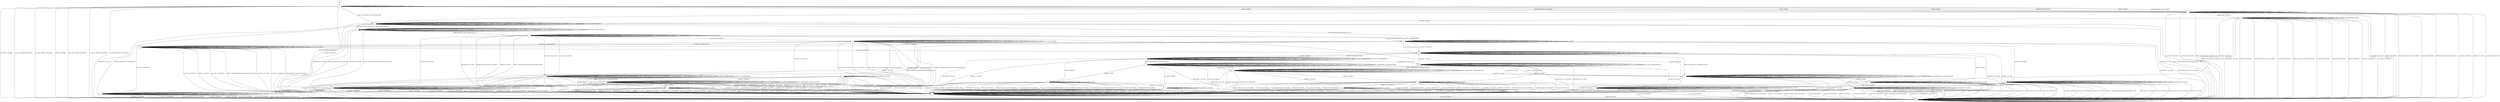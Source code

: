 digraph "" {
	graph ["Incoming time"=0.26729273796081543,
		"Outgoing time"=0.3241262435913086,
		Output="{'States': 32, 'Transitions': 683, 'Filename': '../results/ssh/OpenSSH-OpenSSH-z3-3.dot'}",
		Reference="{'States': 32, 'Transitions': 683, 'Filename': '../subjects/ssh/OpenSSH.dot'}",
		Solver=z3,
		Updated="{'States': 32, 'Transitions': 683, 'Filename': '../subjects/ssh/OpenSSH.dot'}",
		"f-measure"=1.0,
		precision=1.0,
		recall=1.0
	];
	a -> a	[key=0,
		label="DEBUG / NO_RESP"];
	a -> a	[key=1,
		label="CH_OPEN / CH_MAX"];
	a -> a	[key=2,
		label="IGNORE / NO_RESP"];
	a -> a	[key=3,
		label="UNIMPLEMENTED / NO_RESP"];
	a -> b	[key=0,
		label="NEWKEYS / NO_RESP"];
	a -> cc	[key=0,
		label="DISCONNECT / NO_CONN"];
	a -> cc	[key=1,
		label="KEXINIT / DISCONNECT"];
	a -> cc	[key=2,
		label="SERVICE_REQUEST_AUTH / DISCONNECT"];
	a -> cc	[key=3,
		label="CH_WINDOW_ADJUST / DISCONNECT"];
	a -> cc	[key=4,
		label="UA_PK_OK / DISCONNECT"];
	a -> cc	[key=5,
		label="SERVICE_REQUEST_CONN / DISCONNECT"];
	a -> cc	[key=6,
		label="UA_NONE / DISCONNECT"];
	a -> cc	[key=7,
		label="CH_EXTENDED_DATA / DISCONNECT"];
	a -> cc	[key=8,
		label="UA_PK_NOK / DISCONNECT"];
	a -> cc	[key=9,
		label="CH_REQUEST_PTY / DISCONNECT"];
	a -> cc	[key=10,
		label="KEX30 / DISCONNECT"];
	a -> cc	[key=11,
		label="CH_EOF / DISCONNECT"];
	a -> cc	[key=12,
		label="CH_DATA / DISCONNECT"];
	a -> cc	[key=13,
		label="UA_PW_OK / DISCONNECT"];
	a -> cc	[key=14,
		label="UA_PW_NOK / DISCONNECT"];
	a -> cc	[key=15,
		label="REKEY / DISCONNECT|NO_CONN|NO_CONN"];
	a -> ff	[key=0,
		label="CH_CLOSE / DISCONNECT"];
	b -> b	[key=0,
		label="SERVICE_REQUEST_AUTH / NO_RESP"];
	b -> b	[key=1,
		label="CH_WINDOW_ADJUST / NO_RESP"];
	b -> b	[key=2,
		label="DEBUG / NO_RESP"];
	b -> b	[key=3,
		label="UA_PK_OK / UNIMPLEMENTED"];
	b -> b	[key=4,
		label="SERVICE_REQUEST_CONN / NO_RESP"];
	b -> b	[key=5,
		label="UA_NONE / UNIMPLEMENTED"];
	b -> b	[key=6,
		label="UA_PK_NOK / UNIMPLEMENTED"];
	b -> b	[key=7,
		label="CH_OPEN / CH_MAX"];
	b -> b	[key=8,
		label="KEX30 / NO_RESP"];
	b -> b	[key=9,
		label="IGNORE / NO_RESP"];
	b -> b	[key=10,
		label="UNIMPLEMENTED / NO_RESP"];
	b -> b	[key=11,
		label="UA_PW_OK / UNIMPLEMENTED"];
	b -> b	[key=12,
		label="UA_PW_NOK / UNIMPLEMENTED"];
	b -> b	[key=13,
		label="REKEY / KEXINIT|KEX31+NEWKEYS|NO_RESP"];
	b -> i	[key=0,
		label="KEXINIT / KEXINIT"];
	b -> cc	[key=0,
		label="DISCONNECT / NO_CONN"];
	b -> cc	[key=1,
		label="CH_EXTENDED_DATA / DISCONNECT"];
	b -> cc	[key=2,
		label="NEWKEYS / NO_CONN"];
	b -> cc	[key=3,
		label="CH_REQUEST_PTY / DISCONNECT"];
	b -> cc	[key=4,
		label="CH_EOF / DISCONNECT"];
	b -> cc	[key=5,
		label="CH_DATA / DISCONNECT"];
	b -> ff	[key=0,
		label="CH_CLOSE / DISCONNECT"];
	c -> c	[key=0,
		label="SERVICE_REQUEST_AUTH / UNIMPLEMENTED"];
	c -> c	[key=1,
		label="CH_WINDOW_ADJUST / NO_RESP"];
	c -> c	[key=2,
		label="DEBUG / NO_RESP"];
	c -> c	[key=3,
		label="UA_PK_OK / UNIMPLEMENTED"];
	c -> c	[key=4,
		label="SERVICE_REQUEST_CONN / UNIMPLEMENTED"];
	c -> c	[key=5,
		label="UA_NONE / UNIMPLEMENTED"];
	c -> c	[key=6,
		label="CH_EXTENDED_DATA / NO_RESP"];
	c -> c	[key=7,
		label="UA_PK_NOK / UNIMPLEMENTED"];
	c -> c	[key=8,
		label="CH_OPEN / CH_MAX"];
	c -> c	[key=9,
		label="KEX30 / UNIMPLEMENTED"];
	c -> c	[key=10,
		label="IGNORE / NO_RESP"];
	c -> c	[key=11,
		label="CH_EOF / NO_RESP"];
	c -> c	[key=12,
		label="CH_DATA / NO_RESP"];
	c -> c	[key=13,
		label="UNIMPLEMENTED / NO_RESP"];
	c -> c	[key=14,
		label="UA_PW_OK / UNIMPLEMENTED"];
	c -> c	[key=15,
		label="UA_PW_NOK / UNIMPLEMENTED"];
	c -> m	[key=0,
		label="REKEY / KEXINIT|KEX31+NEWKEYS|NO_RESP"];
	c -> y	[key=0,
		label="KEXINIT / KEXINIT"];
	c -> aa	[key=0,
		label="CH_CLOSE / CH_CLOSE"];
	c -> bb	[key=0,
		label="CH_REQUEST_PTY / CH_SUCCESS"];
	c -> cc	[key=0,
		label="DISCONNECT / NO_CONN"];
	c -> cc	[key=1,
		label="NEWKEYS / NO_CONN"];
	d -> d	[key=0,
		label="KEXINIT / UNIMPLEMENTED"];
	d -> d	[key=1,
		label="SERVICE_REQUEST_AUTH / SERVICE_ACCEPT"];
	d -> d	[key=2,
		label="CH_WINDOW_ADJUST / UNIMPLEMENTED"];
	d -> d	[key=3,
		label="DEBUG / NO_RESP"];
	d -> d	[key=4,
		label="CH_EXTENDED_DATA / UNIMPLEMENTED"];
	d -> d	[key=5,
		label="UA_PK_NOK / UA_FAILURE"];
	d -> d	[key=6,
		label="CH_OPEN / CH_MAX"];
	d -> d	[key=7,
		label="CH_REQUEST_PTY / UNIMPLEMENTED"];
	d -> d	[key=8,
		label="KEX30 / UNIMPLEMENTED"];
	d -> d	[key=9,
		label="IGNORE / NO_RESP"];
	d -> d	[key=10,
		label="CH_EOF / UNIMPLEMENTED"];
	d -> d	[key=11,
		label="CH_DATA / UNIMPLEMENTED"];
	d -> d	[key=12,
		label="UNIMPLEMENTED / NO_RESP"];
	d -> f	[key=0,
		label="CH_CLOSE / UNIMPLEMENTED"];
	d -> cc	[key=0,
		label="DISCONNECT / NO_CONN"];
	d -> cc	[key=1,
		label="UA_PK_OK / DISCONNECT"];
	d -> cc	[key=2,
		label="SERVICE_REQUEST_CONN / DISCONNECT"];
	d -> cc	[key=3,
		label="UA_NONE / DISCONNECT"];
	d -> cc	[key=4,
		label="NEWKEYS / NO_CONN"];
	d -> cc	[key=5,
		label="UA_PW_OK / DISCONNECT"];
	d -> cc	[key=6,
		label="UA_PW_NOK / DISCONNECT"];
	d -> cc	[key=7,
		label="REKEY / UNIMPLEMENTED|UNIMPLEMENTED|NO_CONN"];
	e -> e	[key=0,
		label="KEXINIT / UNIMPLEMENTED"];
	e -> e	[key=1,
		label="CH_WINDOW_ADJUST / UNIMPLEMENTED"];
	e -> e	[key=2,
		label="DEBUG / NO_RESP"];
	e -> e	[key=3,
		label="UA_PK_OK / UNIMPLEMENTED"];
	e -> e	[key=4,
		label="UA_NONE / UNIMPLEMENTED"];
	e -> e	[key=5,
		label="CH_EXTENDED_DATA / UNIMPLEMENTED"];
	e -> e	[key=6,
		label="UA_PK_NOK / UNIMPLEMENTED"];
	e -> e	[key=7,
		label="CH_OPEN / CH_MAX"];
	e -> e	[key=8,
		label="CH_REQUEST_PTY / UNIMPLEMENTED"];
	e -> e	[key=9,
		label="KEX30 / UNIMPLEMENTED"];
	e -> e	[key=10,
		label="IGNORE / NO_RESP"];
	e -> e	[key=11,
		label="CH_EOF / UNIMPLEMENTED"];
	e -> e	[key=12,
		label="CH_DATA / UNIMPLEMENTED"];
	e -> e	[key=13,
		label="UNIMPLEMENTED / NO_RESP"];
	e -> e	[key=14,
		label="UA_PW_OK / UNIMPLEMENTED"];
	e -> e	[key=15,
		label="UA_PW_NOK / UNIMPLEMENTED"];
	e -> k	[key=0,
		label="CH_CLOSE / UNIMPLEMENTED"];
	e -> cc	[key=0,
		label="DISCONNECT / NO_CONN"];
	e -> cc	[key=1,
		label="SERVICE_REQUEST_CONN / DISCONNECT"];
	e -> cc	[key=2,
		label="NEWKEYS / NO_CONN"];
	e -> cc	[key=3,
		label="REKEY / UNIMPLEMENTED|UNIMPLEMENTED|NO_CONN"];
	e -> ee	[key=0,
		label="SERVICE_REQUEST_AUTH / SERVICE_ACCEPT"];
	f -> d	[key=0,
		label="CH_OPEN / UNIMPLEMENTED"];
	f -> f	[key=0,
		label="KEXINIT / UNIMPLEMENTED"];
	f -> f	[key=1,
		label="SERVICE_REQUEST_AUTH / SERVICE_ACCEPT"];
	f -> f	[key=2,
		label="CH_WINDOW_ADJUST / CH_NONE"];
	f -> f	[key=3,
		label="DEBUG / NO_RESP"];
	f -> f	[key=4,
		label="CH_EXTENDED_DATA / CH_NONE"];
	f -> f	[key=5,
		label="UA_PK_NOK / UA_FAILURE"];
	f -> f	[key=6,
		label="CH_CLOSE / CH_NONE"];
	f -> f	[key=7,
		label="CH_REQUEST_PTY / CH_NONE"];
	f -> f	[key=8,
		label="KEX30 / UNIMPLEMENTED"];
	f -> f	[key=9,
		label="IGNORE / NO_RESP"];
	f -> f	[key=10,
		label="CH_EOF / CH_NONE"];
	f -> f	[key=11,
		label="CH_DATA / CH_NONE"];
	f -> f	[key=12,
		label="UNIMPLEMENTED / NO_RESP"];
	f -> ff	[key=0,
		label="DISCONNECT / NO_CONN"];
	f -> ff	[key=1,
		label="UA_PK_OK / DISCONNECT"];
	f -> ff	[key=2,
		label="SERVICE_REQUEST_CONN / DISCONNECT"];
	f -> ff	[key=3,
		label="UA_NONE / DISCONNECT"];
	f -> ff	[key=4,
		label="NEWKEYS / NO_CONN"];
	f -> ff	[key=5,
		label="UA_PW_OK / DISCONNECT"];
	f -> ff	[key=6,
		label="UA_PW_NOK / DISCONNECT"];
	f -> ff	[key=7,
		label="REKEY / UNIMPLEMENTED|UNIMPLEMENTED|NO_CONN"];
	g -> g	[key=0,
		label="KEXINIT / UNIMPLEMENTED"];
	g -> g	[key=1,
		label="SERVICE_REQUEST_AUTH / SERVICE_ACCEPT"];
	g -> g	[key=2,
		label="CH_WINDOW_ADJUST / CH_NONE"];
	g -> g	[key=3,
		label="DEBUG / NO_RESP"];
	g -> g	[key=4,
		label="CH_EXTENDED_DATA / CH_NONE"];
	g -> g	[key=5,
		label="CH_CLOSE / CH_NONE"];
	g -> g	[key=6,
		label="CH_REQUEST_PTY / CH_NONE"];
	g -> g	[key=7,
		label="KEX30 / UNIMPLEMENTED"];
	g -> g	[key=8,
		label="IGNORE / NO_RESP"];
	g -> g	[key=9,
		label="CH_EOF / CH_NONE"];
	g -> g	[key=10,
		label="CH_DATA / CH_NONE"];
	g -> g	[key=11,
		label="UNIMPLEMENTED / NO_RESP"];
	g -> g	[key=12,
		label="UA_PW_NOK / UA_FAILURE"];
	g -> v	[key=0,
		label="CH_OPEN / UNIMPLEMENTED"];
	g -> aa	[key=0,
		label="UA_PW_OK / UA_SUCCESS"];
	g -> ff	[key=0,
		label="DISCONNECT / NO_CONN"];
	g -> ff	[key=1,
		label="UA_PK_OK / DISCONNECT"];
	g -> ff	[key=2,
		label="SERVICE_REQUEST_CONN / DISCONNECT"];
	g -> ff	[key=3,
		label="UA_NONE / DISCONNECT"];
	g -> ff	[key=4,
		label="NEWKEYS / NO_CONN"];
	g -> ff	[key=5,
		label="UA_PK_NOK / DISCONNECT"];
	g -> ff	[key=6,
		label="REKEY / UNIMPLEMENTED|UNIMPLEMENTED|NO_CONN"];
	h -> f	[key=0,
		label="UA_PK_NOK / UA_FAILURE"];
	h -> g	[key=0,
		label="UA_PW_NOK / UA_FAILURE"];
	h -> h	[key=0,
		label="KEXINIT / UNIMPLEMENTED"];
	h -> h	[key=1,
		label="SERVICE_REQUEST_AUTH / SERVICE_ACCEPT"];
	h -> h	[key=2,
		label="CH_WINDOW_ADJUST / CH_NONE"];
	h -> h	[key=3,
		label="DEBUG / NO_RESP"];
	h -> h	[key=4,
		label="CH_EXTENDED_DATA / CH_NONE"];
	h -> h	[key=5,
		label="CH_CLOSE / CH_NONE"];
	h -> h	[key=6,
		label="CH_REQUEST_PTY / CH_NONE"];
	h -> h	[key=7,
		label="KEX30 / UNIMPLEMENTED"];
	h -> h	[key=8,
		label="IGNORE / NO_RESP"];
	h -> h	[key=9,
		label="CH_EOF / CH_NONE"];
	h -> h	[key=10,
		label="CH_DATA / CH_NONE"];
	h -> h	[key=11,
		label="UNIMPLEMENTED / NO_RESP"];
	h -> aa	[key=0,
		label="UA_PK_OK / UA_SUCCESS"];
	h -> aa	[key=1,
		label="UA_PW_OK / UA_SUCCESS"];
	h -> dd	[key=0,
		label="UA_NONE / UA_FAILURE"];
	h -> ee	[key=0,
		label="CH_OPEN / UNIMPLEMENTED"];
	h -> ff	[key=0,
		label="DISCONNECT / NO_CONN"];
	h -> ff	[key=1,
		label="SERVICE_REQUEST_CONN / DISCONNECT"];
	h -> ff	[key=2,
		label="NEWKEYS / NO_CONN"];
	h -> ff	[key=3,
		label="REKEY / UNIMPLEMENTED|UNIMPLEMENTED|NO_CONN"];
	i -> a	[key=0,
		label="KEX30 / KEX31+NEWKEYS"];
	i -> i	[key=0,
		label="DEBUG / NO_RESP"];
	i -> i	[key=1,
		label="CH_OPEN / CH_MAX"];
	i -> i	[key=2,
		label="IGNORE / NO_RESP"];
	i -> i	[key=3,
		label="UNIMPLEMENTED / NO_RESP"];
	i -> cc	[key=0,
		label="DISCONNECT / NO_CONN"];
	i -> cc	[key=1,
		label="KEXINIT / DISCONNECT"];
	i -> cc	[key=2,
		label="SERVICE_REQUEST_AUTH / DISCONNECT"];
	i -> cc	[key=3,
		label="CH_WINDOW_ADJUST / DISCONNECT"];
	i -> cc	[key=4,
		label="UA_PK_OK / DISCONNECT"];
	i -> cc	[key=5,
		label="SERVICE_REQUEST_CONN / DISCONNECT"];
	i -> cc	[key=6,
		label="UA_NONE / DISCONNECT"];
	i -> cc	[key=7,
		label="CH_EXTENDED_DATA / DISCONNECT"];
	i -> cc	[key=8,
		label="NEWKEYS / NO_CONN"];
	i -> cc	[key=9,
		label="UA_PK_NOK / DISCONNECT"];
	i -> cc	[key=10,
		label="CH_REQUEST_PTY / DISCONNECT"];
	i -> cc	[key=11,
		label="CH_EOF / DISCONNECT"];
	i -> cc	[key=12,
		label="CH_DATA / DISCONNECT"];
	i -> cc	[key=13,
		label="UA_PW_OK / DISCONNECT"];
	i -> cc	[key=14,
		label="UA_PW_NOK / DISCONNECT"];
	i -> cc	[key=15,
		label="REKEY / DISCONNECT|NO_CONN|NO_CONN"];
	i -> ff	[key=0,
		label="CH_CLOSE / DISCONNECT"];
	j -> j	[key=0,
		label="SERVICE_REQUEST_AUTH / NO_RESP"];
	j -> j	[key=1,
		label="CH_WINDOW_ADJUST / CH_NONE"];
	j -> j	[key=2,
		label="DEBUG / NO_RESP"];
	j -> j	[key=3,
		label="UA_PK_OK / UNIMPLEMENTED"];
	j -> j	[key=4,
		label="SERVICE_REQUEST_CONN / NO_RESP"];
	j -> j	[key=5,
		label="UA_NONE / UNIMPLEMENTED"];
	j -> j	[key=6,
		label="CH_EXTENDED_DATA / CH_NONE"];
	j -> j	[key=7,
		label="UA_PK_NOK / UNIMPLEMENTED"];
	j -> j	[key=8,
		label="CH_CLOSE / CH_NONE"];
	j -> j	[key=9,
		label="CH_REQUEST_PTY / CH_NONE"];
	j -> j	[key=10,
		label="KEX30 / NO_RESP"];
	j -> j	[key=11,
		label="IGNORE / NO_RESP"];
	j -> j	[key=12,
		label="CH_EOF / CH_NONE"];
	j -> j	[key=13,
		label="CH_DATA / CH_NONE"];
	j -> j	[key=14,
		label="UNIMPLEMENTED / NO_RESP"];
	j -> j	[key=15,
		label="UA_PW_OK / UNIMPLEMENTED"];
	j -> j	[key=16,
		label="UA_PW_NOK / UNIMPLEMENTED"];
	j -> j	[key=17,
		label="REKEY / KEXINIT|KEX31+NEWKEYS|NO_RESP"];
	j -> m	[key=0,
		label="CH_OPEN / CH_OPEN_SUCCESS"];
	j -> x	[key=0,
		label="KEXINIT / KEXINIT"];
	j -> ff	[key=0,
		label="DISCONNECT / NO_CONN"];
	j -> ff	[key=1,
		label="NEWKEYS / NO_CONN"];
	k -> e	[key=0,
		label="CH_OPEN / UNIMPLEMENTED"];
	k -> h	[key=0,
		label="SERVICE_REQUEST_AUTH / SERVICE_ACCEPT"];
	k -> k	[key=0,
		label="KEXINIT / UNIMPLEMENTED"];
	k -> k	[key=1,
		label="CH_WINDOW_ADJUST / CH_NONE"];
	k -> k	[key=2,
		label="DEBUG / NO_RESP"];
	k -> k	[key=3,
		label="UA_PK_OK / UNIMPLEMENTED"];
	k -> k	[key=4,
		label="UA_NONE / UNIMPLEMENTED"];
	k -> k	[key=5,
		label="CH_EXTENDED_DATA / CH_NONE"];
	k -> k	[key=6,
		label="UA_PK_NOK / UNIMPLEMENTED"];
	k -> k	[key=7,
		label="CH_CLOSE / CH_NONE"];
	k -> k	[key=8,
		label="CH_REQUEST_PTY / CH_NONE"];
	k -> k	[key=9,
		label="KEX30 / UNIMPLEMENTED"];
	k -> k	[key=10,
		label="IGNORE / NO_RESP"];
	k -> k	[key=11,
		label="CH_EOF / CH_NONE"];
	k -> k	[key=12,
		label="CH_DATA / CH_NONE"];
	k -> k	[key=13,
		label="UNIMPLEMENTED / NO_RESP"];
	k -> k	[key=14,
		label="UA_PW_OK / UNIMPLEMENTED"];
	k -> k	[key=15,
		label="UA_PW_NOK / UNIMPLEMENTED"];
	k -> ff	[key=0,
		label="DISCONNECT / NO_CONN"];
	k -> ff	[key=1,
		label="SERVICE_REQUEST_CONN / DISCONNECT"];
	k -> ff	[key=2,
		label="NEWKEYS / NO_CONN"];
	k -> ff	[key=3,
		label="REKEY / UNIMPLEMENTED|UNIMPLEMENTED|NO_CONN"];
	l -> k	[key=0,
		label="REKEY / KEXINIT|KEX31+NEWKEYS|NO_RESP"];
	l -> l	[key=0,
		label="CH_WINDOW_ADJUST / CH_NONE"];
	l -> l	[key=1,
		label="CH_EXTENDED_DATA / CH_NONE"];
	l -> l	[key=2,
		label="CH_CLOSE / CH_NONE"];
	l -> l	[key=3,
		label="CH_REQUEST_PTY / CH_NONE"];
	l -> l	[key=4,
		label="CH_EOF / CH_NONE"];
	l -> l	[key=5,
		label="CH_DATA / CH_NONE"];
	l -> o	[key=0,
		label="KEXINIT / KEXINIT"];
	l -> o	[key=1,
		label="SERVICE_REQUEST_AUTH / KEXINIT"];
	l -> o	[key=2,
		label="DEBUG / KEXINIT"];
	l -> o	[key=3,
		label="SERVICE_REQUEST_CONN / KEXINIT"];
	l -> o	[key=4,
		label="KEX30 / KEXINIT"];
	l -> o	[key=5,
		label="IGNORE / KEXINIT"];
	l -> o	[key=6,
		label="UNIMPLEMENTED / KEXINIT"];
	l -> cc	[key=0,
		label="CH_OPEN / KEXINIT+DISCONNECT"];
	l -> ff	[key=0,
		label="DISCONNECT / KEXINIT"];
	l -> ff	[key=1,
		label="UA_PK_OK / KEXINIT+DISCONNECT"];
	l -> ff	[key=2,
		label="UA_NONE / KEXINIT+DISCONNECT"];
	l -> ff	[key=3,
		label="NEWKEYS / KEXINIT"];
	l -> ff	[key=4,
		label="UA_PK_NOK / KEXINIT+DISCONNECT"];
	l -> ff	[key=5,
		label="UA_PW_OK / KEXINIT+DISCONNECT"];
	l -> ff	[key=6,
		label="UA_PW_NOK / KEXINIT+DISCONNECT"];
	m -> j	[key=0,
		label="CH_CLOSE / CH_CLOSE"];
	m -> m	[key=0,
		label="SERVICE_REQUEST_AUTH / NO_RESP"];
	m -> m	[key=1,
		label="CH_WINDOW_ADJUST / NO_RESP"];
	m -> m	[key=2,
		label="DEBUG / NO_RESP"];
	m -> m	[key=3,
		label="UA_PK_OK / UNIMPLEMENTED"];
	m -> m	[key=4,
		label="SERVICE_REQUEST_CONN / NO_RESP"];
	m -> m	[key=5,
		label="UA_NONE / UNIMPLEMENTED"];
	m -> m	[key=6,
		label="CH_EXTENDED_DATA / NO_RESP"];
	m -> m	[key=7,
		label="UA_PK_NOK / UNIMPLEMENTED"];
	m -> m	[key=8,
		label="CH_OPEN / CH_MAX"];
	m -> m	[key=9,
		label="KEX30 / NO_RESP"];
	m -> m	[key=10,
		label="IGNORE / NO_RESP"];
	m -> m	[key=11,
		label="CH_EOF / NO_RESP"];
	m -> m	[key=12,
		label="CH_DATA / NO_RESP"];
	m -> m	[key=13,
		label="UNIMPLEMENTED / NO_RESP"];
	m -> m	[key=14,
		label="UA_PW_OK / UNIMPLEMENTED"];
	m -> m	[key=15,
		label="UA_PW_NOK / UNIMPLEMENTED"];
	m -> m	[key=16,
		label="REKEY / KEXINIT|KEX31+NEWKEYS|NO_RESP"];
	m -> r	[key=0,
		label="CH_REQUEST_PTY / CH_SUCCESS"];
	m -> y	[key=0,
		label="KEXINIT / KEXINIT"];
	m -> cc	[key=0,
		label="DISCONNECT / NO_CONN"];
	m -> cc	[key=1,
		label="NEWKEYS / NO_CONN"];
	n -> b	[key=0,
		label="REKEY / KEXINIT|KEX31+NEWKEYS|NO_RESP"];
	n -> i	[key=0,
		label="KEXINIT / KEXINIT"];
	n -> n	[key=0,
		label="SERVICE_REQUEST_AUTH / UNIMPLEMENTED"];
	n -> n	[key=1,
		label="CH_WINDOW_ADJUST / NO_RESP"];
	n -> n	[key=2,
		label="DEBUG / NO_RESP"];
	n -> n	[key=3,
		label="UA_PK_OK / UNIMPLEMENTED"];
	n -> n	[key=4,
		label="SERVICE_REQUEST_CONN / UNIMPLEMENTED"];
	n -> n	[key=5,
		label="UA_NONE / UNIMPLEMENTED"];
	n -> n	[key=6,
		label="UA_PK_NOK / UNIMPLEMENTED"];
	n -> n	[key=7,
		label="CH_OPEN / CH_MAX"];
	n -> n	[key=8,
		label="KEX30 / UNIMPLEMENTED"];
	n -> n	[key=9,
		label="IGNORE / NO_RESP"];
	n -> n	[key=10,
		label="UNIMPLEMENTED / NO_RESP"];
	n -> n	[key=11,
		label="UA_PW_OK / UNIMPLEMENTED"];
	n -> n	[key=12,
		label="UA_PW_NOK / UNIMPLEMENTED"];
	n -> cc	[key=0,
		label="DISCONNECT / NO_CONN"];
	n -> cc	[key=1,
		label="CH_EXTENDED_DATA / DISCONNECT"];
	n -> cc	[key=2,
		label="NEWKEYS / NO_CONN"];
	n -> cc	[key=3,
		label="CH_REQUEST_PTY / DISCONNECT"];
	n -> cc	[key=4,
		label="CH_EOF / DISCONNECT"];
	n -> cc	[key=5,
		label="CH_DATA / DISCONNECT"];
	n -> ff	[key=0,
		label="CH_CLOSE / DISCONNECT"];
	o -> o	[key=0,
		label="CH_WINDOW_ADJUST / CH_NONE"];
	o -> o	[key=1,
		label="DEBUG / NO_RESP"];
	o -> o	[key=2,
		label="CH_EXTENDED_DATA / CH_NONE"];
	o -> o	[key=3,
		label="CH_CLOSE / CH_NONE"];
	o -> o	[key=4,
		label="CH_REQUEST_PTY / CH_NONE"];
	o -> o	[key=5,
		label="IGNORE / NO_RESP"];
	o -> o	[key=6,
		label="CH_EOF / CH_NONE"];
	o -> o	[key=7,
		label="CH_DATA / CH_NONE"];
	o -> o	[key=8,
		label="UNIMPLEMENTED / NO_RESP"];
	o -> t	[key=0,
		label="KEX30 / KEX31+NEWKEYS"];
	o -> cc	[key=0,
		label="CH_OPEN / DISCONNECT"];
	o -> ff	[key=0,
		label="DISCONNECT / NO_CONN"];
	o -> ff	[key=1,
		label="KEXINIT / DISCONNECT"];
	o -> ff	[key=2,
		label="SERVICE_REQUEST_AUTH / DISCONNECT"];
	o -> ff	[key=3,
		label="UA_PK_OK / DISCONNECT"];
	o -> ff	[key=4,
		label="SERVICE_REQUEST_CONN / DISCONNECT"];
	o -> ff	[key=5,
		label="UA_NONE / DISCONNECT"];
	o -> ff	[key=6,
		label="NEWKEYS / NO_CONN"];
	o -> ff	[key=7,
		label="UA_PK_NOK / DISCONNECT"];
	o -> ff	[key=8,
		label="UA_PW_OK / DISCONNECT"];
	o -> ff	[key=9,
		label="UA_PW_NOK / DISCONNECT"];
	o -> ff	[key=10,
		label="REKEY / DISCONNECT|NO_CONN|NO_CONN"];
	p -> p	[key=0,
		label="DEBUG / NO_RESP"];
	p -> p	[key=1,
		label="CH_OPEN / CH_MAX"];
	p -> p	[key=2,
		label="IGNORE / NO_RESP"];
	p -> p	[key=3,
		label="UNIMPLEMENTED / NO_RESP"];
	p -> z	[key=0,
		label="KEX30 / KEX31+NEWKEYS"];
	p -> cc	[key=0,
		label="DISCONNECT / NO_CONN"];
	p -> cc	[key=1,
		label="KEXINIT / DISCONNECT"];
	p -> cc	[key=2,
		label="SERVICE_REQUEST_AUTH / DISCONNECT"];
	p -> cc	[key=3,
		label="CH_WINDOW_ADJUST / DISCONNECT"];
	p -> cc	[key=4,
		label="UA_PK_OK / DISCONNECT"];
	p -> cc	[key=5,
		label="SERVICE_REQUEST_CONN / DISCONNECT"];
	p -> cc	[key=6,
		label="UA_NONE / DISCONNECT"];
	p -> cc	[key=7,
		label="CH_EXTENDED_DATA / DISCONNECT"];
	p -> cc	[key=8,
		label="NEWKEYS / NO_CONN"];
	p -> cc	[key=9,
		label="UA_PK_NOK / DISCONNECT"];
	p -> cc	[key=10,
		label="CH_REQUEST_PTY / DISCONNECT"];
	p -> cc	[key=11,
		label="CH_EOF / DISCONNECT"];
	p -> cc	[key=12,
		label="CH_DATA / DISCONNECT"];
	p -> cc	[key=13,
		label="UA_PW_OK / DISCONNECT"];
	p -> cc	[key=14,
		label="UA_PW_NOK / DISCONNECT"];
	p -> cc	[key=15,
		label="REKEY / DISCONNECT|NO_CONN|NO_CONN"];
	p -> ff	[key=0,
		label="CH_CLOSE / DISCONNECT"];
	q -> l	[key=0];
	r -> j	[key=0,
		label="CH_CLOSE / CH_CLOSE"];
	r -> p	[key=0,
		label="KEXINIT / KEXINIT"];
	r -> r	[key=0,
		label="SERVICE_REQUEST_AUTH / NO_RESP"];
	r -> r	[key=1,
		label="CH_WINDOW_ADJUST / NO_RESP"];
	r -> r	[key=2,
		label="DEBUG / NO_RESP"];
	r -> r	[key=3,
		label="UA_PK_OK / UNIMPLEMENTED"];
	r -> r	[key=4,
		label="SERVICE_REQUEST_CONN / NO_RESP"];
	r -> r	[key=5,
		label="UA_NONE / UNIMPLEMENTED"];
	r -> r	[key=6,
		label="CH_EXTENDED_DATA / NO_RESP"];
	r -> r	[key=7,
		label="UA_PK_NOK / UNIMPLEMENTED"];
	r -> r	[key=8,
		label="CH_OPEN / CH_MAX"];
	r -> r	[key=9,
		label="KEX30 / NO_RESP"];
	r -> r	[key=10,
		label="IGNORE / NO_RESP"];
	r -> r	[key=11,
		label="CH_EOF / NO_RESP"];
	r -> r	[key=12,
		label="CH_DATA / NO_RESP"];
	r -> r	[key=13,
		label="UNIMPLEMENTED / NO_RESP"];
	r -> r	[key=14,
		label="UA_PW_OK / UNIMPLEMENTED"];
	r -> r	[key=15,
		label="UA_PW_NOK / UNIMPLEMENTED"];
	r -> r	[key=16,
		label="REKEY / KEXINIT|KEX31+NEWKEYS|NO_RESP"];
	r -> cc	[key=0,
		label="DISCONNECT / NO_CONN"];
	r -> cc	[key=1,
		label="NEWKEYS / NO_CONN"];
	r -> cc	[key=2,
		label="CH_REQUEST_PTY / DISCONNECT"];
	s -> j	[key=0,
		label="NEWKEYS / NO_RESP"];
	s -> s	[key=0,
		label="CH_WINDOW_ADJUST / CH_NONE"];
	s -> s	[key=1,
		label="DEBUG / NO_RESP"];
	s -> s	[key=2,
		label="CH_EXTENDED_DATA / CH_NONE"];
	s -> s	[key=3,
		label="CH_CLOSE / CH_NONE"];
	s -> s	[key=4,
		label="CH_REQUEST_PTY / CH_NONE"];
	s -> s	[key=5,
		label="IGNORE / NO_RESP"];
	s -> s	[key=6,
		label="CH_EOF / CH_NONE"];
	s -> s	[key=7,
		label="CH_DATA / CH_NONE"];
	s -> s	[key=8,
		label="UNIMPLEMENTED / NO_RESP"];
	s -> cc	[key=0,
		label="CH_OPEN / DISCONNECT"];
	s -> ff	[key=0,
		label="DISCONNECT / NO_CONN"];
	s -> ff	[key=1,
		label="KEXINIT / DISCONNECT"];
	s -> ff	[key=2,
		label="SERVICE_REQUEST_AUTH / DISCONNECT"];
	s -> ff	[key=3,
		label="UA_PK_OK / DISCONNECT"];
	s -> ff	[key=4,
		label="SERVICE_REQUEST_CONN / DISCONNECT"];
	s -> ff	[key=5,
		label="UA_NONE / DISCONNECT"];
	s -> ff	[key=6,
		label="UA_PK_NOK / DISCONNECT"];
	s -> ff	[key=7,
		label="KEX30 / DISCONNECT"];
	s -> ff	[key=8,
		label="UA_PW_OK / DISCONNECT"];
	s -> ff	[key=9,
		label="UA_PW_NOK / DISCONNECT"];
	s -> ff	[key=10,
		label="REKEY / DISCONNECT|NO_CONN|NO_CONN"];
	t -> k	[key=0,
		label="NEWKEYS / NO_RESP"];
	t -> t	[key=0,
		label="CH_WINDOW_ADJUST / CH_NONE"];
	t -> t	[key=1,
		label="DEBUG / NO_RESP"];
	t -> t	[key=2,
		label="CH_EXTENDED_DATA / CH_NONE"];
	t -> t	[key=3,
		label="CH_CLOSE / CH_NONE"];
	t -> t	[key=4,
		label="CH_REQUEST_PTY / CH_NONE"];
	t -> t	[key=5,
		label="IGNORE / NO_RESP"];
	t -> t	[key=6,
		label="CH_EOF / CH_NONE"];
	t -> t	[key=7,
		label="CH_DATA / CH_NONE"];
	t -> t	[key=8,
		label="UNIMPLEMENTED / NO_RESP"];
	t -> cc	[key=0,
		label="CH_OPEN / DISCONNECT"];
	t -> ff	[key=0,
		label="DISCONNECT / NO_CONN"];
	t -> ff	[key=1,
		label="KEXINIT / DISCONNECT"];
	t -> ff	[key=2,
		label="SERVICE_REQUEST_AUTH / DISCONNECT"];
	t -> ff	[key=3,
		label="UA_PK_OK / DISCONNECT"];
	t -> ff	[key=4,
		label="SERVICE_REQUEST_CONN / DISCONNECT"];
	t -> ff	[key=5,
		label="UA_NONE / DISCONNECT"];
	t -> ff	[key=6,
		label="UA_PK_NOK / DISCONNECT"];
	t -> ff	[key=7,
		label="KEX30 / DISCONNECT"];
	t -> ff	[key=8,
		label="UA_PW_OK / DISCONNECT"];
	t -> ff	[key=9,
		label="UA_PW_NOK / DISCONNECT"];
	t -> ff	[key=10,
		label="REKEY / DISCONNECT|NO_CONN|NO_CONN"];
	u -> m	[key=0,
		label="NEWKEYS / NO_RESP"];
	u -> u	[key=0,
		label="DEBUG / NO_RESP"];
	u -> u	[key=1,
		label="CH_OPEN / CH_MAX"];
	u -> u	[key=2,
		label="IGNORE / NO_RESP"];
	u -> u	[key=3,
		label="UNIMPLEMENTED / NO_RESP"];
	u -> cc	[key=0,
		label="DISCONNECT / NO_CONN"];
	u -> cc	[key=1,
		label="KEXINIT / DISCONNECT"];
	u -> cc	[key=2,
		label="SERVICE_REQUEST_AUTH / DISCONNECT"];
	u -> cc	[key=3,
		label="CH_WINDOW_ADJUST / DISCONNECT"];
	u -> cc	[key=4,
		label="UA_PK_OK / DISCONNECT"];
	u -> cc	[key=5,
		label="SERVICE_REQUEST_CONN / DISCONNECT"];
	u -> cc	[key=6,
		label="UA_NONE / DISCONNECT"];
	u -> cc	[key=7,
		label="CH_EXTENDED_DATA / DISCONNECT"];
	u -> cc	[key=8,
		label="UA_PK_NOK / DISCONNECT"];
	u -> cc	[key=9,
		label="CH_REQUEST_PTY / DISCONNECT"];
	u -> cc	[key=10,
		label="KEX30 / DISCONNECT"];
	u -> cc	[key=11,
		label="CH_EOF / DISCONNECT"];
	u -> cc	[key=12,
		label="CH_DATA / DISCONNECT"];
	u -> cc	[key=13,
		label="UA_PW_OK / DISCONNECT"];
	u -> cc	[key=14,
		label="UA_PW_NOK / DISCONNECT"];
	u -> cc	[key=15,
		label="REKEY / DISCONNECT|NO_CONN|NO_CONN"];
	u -> ff	[key=0,
		label="CH_CLOSE / DISCONNECT"];
	v -> g	[key=0,
		label="CH_CLOSE / UNIMPLEMENTED"];
	v -> n	[key=0,
		label="UA_PW_OK / UA_SUCCESS"];
	v -> v	[key=0,
		label="KEXINIT / UNIMPLEMENTED"];
	v -> v	[key=1,
		label="SERVICE_REQUEST_AUTH / SERVICE_ACCEPT"];
	v -> v	[key=2,
		label="CH_WINDOW_ADJUST / UNIMPLEMENTED"];
	v -> v	[key=3,
		label="DEBUG / NO_RESP"];
	v -> v	[key=4,
		label="CH_EXTENDED_DATA / UNIMPLEMENTED"];
	v -> v	[key=5,
		label="CH_OPEN / CH_MAX"];
	v -> v	[key=6,
		label="CH_REQUEST_PTY / UNIMPLEMENTED"];
	v -> v	[key=7,
		label="KEX30 / UNIMPLEMENTED"];
	v -> v	[key=8,
		label="IGNORE / NO_RESP"];
	v -> v	[key=9,
		label="CH_EOF / UNIMPLEMENTED"];
	v -> v	[key=10,
		label="CH_DATA / UNIMPLEMENTED"];
	v -> v	[key=11,
		label="UNIMPLEMENTED / NO_RESP"];
	v -> v	[key=12,
		label="UA_PW_NOK / UA_FAILURE"];
	v -> cc	[key=0,
		label="DISCONNECT / NO_CONN"];
	v -> cc	[key=1,
		label="UA_PK_OK / DISCONNECT"];
	v -> cc	[key=2,
		label="SERVICE_REQUEST_CONN / DISCONNECT"];
	v -> cc	[key=3,
		label="UA_NONE / DISCONNECT"];
	v -> cc	[key=4,
		label="NEWKEYS / NO_CONN"];
	v -> cc	[key=5,
		label="UA_PK_NOK / DISCONNECT"];
	v -> cc	[key=6,
		label="REKEY / UNIMPLEMENTED|UNIMPLEMENTED|NO_CONN"];
	w -> w	[key=0,
		label="KEXINIT / UNIMPLEMENTED"];
	w -> w	[key=1,
		label="SERVICE_REQUEST_AUTH / SERVICE_ACCEPT"];
	w -> w	[key=2,
		label="CH_WINDOW_ADJUST / UNIMPLEMENTED"];
	w -> w	[key=3,
		label="DEBUG / NO_RESP"];
	w -> w	[key=4,
		label="UA_NONE / UA_FAILURE"];
	w -> w	[key=5,
		label="CH_EXTENDED_DATA / UNIMPLEMENTED"];
	w -> w	[key=6,
		label="CH_OPEN / CH_MAX"];
	w -> w	[key=7,
		label="CH_REQUEST_PTY / UNIMPLEMENTED"];
	w -> w	[key=8,
		label="KEX30 / UNIMPLEMENTED"];
	w -> w	[key=9,
		label="IGNORE / NO_RESP"];
	w -> w	[key=10,
		label="CH_EOF / UNIMPLEMENTED"];
	w -> w	[key=11,
		label="CH_DATA / UNIMPLEMENTED"];
	w -> w	[key=12,
		label="UNIMPLEMENTED / NO_RESP"];
	w -> cc	[key=0,
		label="DISCONNECT / NO_CONN"];
	w -> cc	[key=1,
		label="UA_PK_OK / DISCONNECT"];
	w -> cc	[key=2,
		label="SERVICE_REQUEST_CONN / DISCONNECT"];
	w -> cc	[key=3,
		label="NEWKEYS / NO_CONN"];
	w -> cc	[key=4,
		label="UA_PK_NOK / DISCONNECT"];
	w -> cc	[key=5,
		label="UA_PW_OK / DISCONNECT"];
	w -> cc	[key=6,
		label="UA_PW_NOK / DISCONNECT"];
	w -> cc	[key=7,
		label="REKEY / UNIMPLEMENTED|UNIMPLEMENTED|NO_CONN"];
	w -> dd	[key=0,
		label="CH_CLOSE / UNIMPLEMENTED"];
	x -> s	[key=0,
		label="KEX30 / KEX31+NEWKEYS"];
	x -> x	[key=0,
		label="CH_WINDOW_ADJUST / CH_NONE"];
	x -> x	[key=1,
		label="DEBUG / NO_RESP"];
	x -> x	[key=2,
		label="CH_EXTENDED_DATA / CH_NONE"];
	x -> x	[key=3,
		label="CH_CLOSE / CH_NONE"];
	x -> x	[key=4,
		label="CH_REQUEST_PTY / CH_NONE"];
	x -> x	[key=5,
		label="IGNORE / NO_RESP"];
	x -> x	[key=6,
		label="CH_EOF / CH_NONE"];
	x -> x	[key=7,
		label="CH_DATA / CH_NONE"];
	x -> x	[key=8,
		label="UNIMPLEMENTED / NO_RESP"];
	x -> cc	[key=0,
		label="CH_OPEN / DISCONNECT"];
	x -> ff	[key=0,
		label="DISCONNECT / NO_CONN"];
	x -> ff	[key=1,
		label="KEXINIT / DISCONNECT"];
	x -> ff	[key=2,
		label="SERVICE_REQUEST_AUTH / DISCONNECT"];
	x -> ff	[key=3,
		label="UA_PK_OK / DISCONNECT"];
	x -> ff	[key=4,
		label="SERVICE_REQUEST_CONN / DISCONNECT"];
	x -> ff	[key=5,
		label="UA_NONE / DISCONNECT"];
	x -> ff	[key=6,
		label="NEWKEYS / NO_CONN"];
	x -> ff	[key=7,
		label="UA_PK_NOK / DISCONNECT"];
	x -> ff	[key=8,
		label="UA_PW_OK / DISCONNECT"];
	x -> ff	[key=9,
		label="UA_PW_NOK / DISCONNECT"];
	x -> ff	[key=10,
		label="REKEY / DISCONNECT|NO_CONN|NO_CONN"];
	y -> u	[key=0,
		label="KEX30 / KEX31+NEWKEYS"];
	y -> y	[key=0,
		label="DEBUG / NO_RESP"];
	y -> y	[key=1,
		label="CH_OPEN / CH_MAX"];
	y -> y	[key=2,
		label="IGNORE / NO_RESP"];
	y -> y	[key=3,
		label="UNIMPLEMENTED / NO_RESP"];
	y -> cc	[key=0,
		label="DISCONNECT / NO_CONN"];
	y -> cc	[key=1,
		label="KEXINIT / DISCONNECT"];
	y -> cc	[key=2,
		label="SERVICE_REQUEST_AUTH / DISCONNECT"];
	y -> cc	[key=3,
		label="CH_WINDOW_ADJUST / DISCONNECT"];
	y -> cc	[key=4,
		label="UA_PK_OK / DISCONNECT"];
	y -> cc	[key=5,
		label="SERVICE_REQUEST_CONN / DISCONNECT"];
	y -> cc	[key=6,
		label="UA_NONE / DISCONNECT"];
	y -> cc	[key=7,
		label="CH_EXTENDED_DATA / DISCONNECT"];
	y -> cc	[key=8,
		label="NEWKEYS / NO_CONN"];
	y -> cc	[key=9,
		label="UA_PK_NOK / DISCONNECT"];
	y -> cc	[key=10,
		label="CH_REQUEST_PTY / DISCONNECT"];
	y -> cc	[key=11,
		label="CH_EOF / DISCONNECT"];
	y -> cc	[key=12,
		label="CH_DATA / DISCONNECT"];
	y -> cc	[key=13,
		label="UA_PW_OK / DISCONNECT"];
	y -> cc	[key=14,
		label="UA_PW_NOK / DISCONNECT"];
	y -> cc	[key=15,
		label="REKEY / DISCONNECT|NO_CONN|NO_CONN"];
	y -> ff	[key=0,
		label="CH_CLOSE / DISCONNECT"];
	z -> r	[key=0,
		label="NEWKEYS / NO_RESP"];
	z -> z	[key=0,
		label="DEBUG / NO_RESP"];
	z -> z	[key=1,
		label="CH_OPEN / CH_MAX"];
	z -> z	[key=2,
		label="IGNORE / NO_RESP"];
	z -> z	[key=3,
		label="UNIMPLEMENTED / NO_RESP"];
	z -> cc	[key=0,
		label="DISCONNECT / NO_CONN"];
	z -> cc	[key=1,
		label="KEXINIT / DISCONNECT"];
	z -> cc	[key=2,
		label="SERVICE_REQUEST_AUTH / DISCONNECT"];
	z -> cc	[key=3,
		label="CH_WINDOW_ADJUST / DISCONNECT"];
	z -> cc	[key=4,
		label="UA_PK_OK / DISCONNECT"];
	z -> cc	[key=5,
		label="SERVICE_REQUEST_CONN / DISCONNECT"];
	z -> cc	[key=6,
		label="UA_NONE / DISCONNECT"];
	z -> cc	[key=7,
		label="CH_EXTENDED_DATA / DISCONNECT"];
	z -> cc	[key=8,
		label="UA_PK_NOK / DISCONNECT"];
	z -> cc	[key=9,
		label="CH_REQUEST_PTY / DISCONNECT"];
	z -> cc	[key=10,
		label="KEX30 / DISCONNECT"];
	z -> cc	[key=11,
		label="CH_EOF / DISCONNECT"];
	z -> cc	[key=12,
		label="CH_DATA / DISCONNECT"];
	z -> cc	[key=13,
		label="UA_PW_OK / DISCONNECT"];
	z -> cc	[key=14,
		label="UA_PW_NOK / DISCONNECT"];
	z -> cc	[key=15,
		label="REKEY / DISCONNECT|NO_CONN|NO_CONN"];
	z -> ff	[key=0,
		label="CH_CLOSE / DISCONNECT"];
	aa -> c	[key=0,
		label="CH_OPEN / CH_OPEN_SUCCESS"];
	aa -> j	[key=0,
		label="REKEY / KEXINIT|KEX31+NEWKEYS|NO_RESP"];
	aa -> x	[key=0,
		label="KEXINIT / KEXINIT"];
	aa -> aa	[key=0,
		label="SERVICE_REQUEST_AUTH / UNIMPLEMENTED"];
	aa -> aa	[key=1,
		label="CH_WINDOW_ADJUST / CH_NONE"];
	aa -> aa	[key=2,
		label="DEBUG / NO_RESP"];
	aa -> aa	[key=3,
		label="UA_PK_OK / UNIMPLEMENTED"];
	aa -> aa	[key=4,
		label="SERVICE_REQUEST_CONN / UNIMPLEMENTED"];
	aa -> aa	[key=5,
		label="UA_NONE / UNIMPLEMENTED"];
	aa -> aa	[key=6,
		label="CH_EXTENDED_DATA / CH_NONE"];
	aa -> aa	[key=7,
		label="UA_PK_NOK / UNIMPLEMENTED"];
	aa -> aa	[key=8,
		label="CH_CLOSE / CH_NONE"];
	aa -> aa	[key=9,
		label="CH_REQUEST_PTY / CH_NONE"];
	aa -> aa	[key=10,
		label="KEX30 / UNIMPLEMENTED"];
	aa -> aa	[key=11,
		label="IGNORE / NO_RESP"];
	aa -> aa	[key=12,
		label="CH_EOF / CH_NONE"];
	aa -> aa	[key=13,
		label="CH_DATA / CH_NONE"];
	aa -> aa	[key=14,
		label="UNIMPLEMENTED / NO_RESP"];
	aa -> aa	[key=15,
		label="UA_PW_OK / UNIMPLEMENTED"];
	aa -> aa	[key=16,
		label="UA_PW_NOK / UNIMPLEMENTED"];
	aa -> ff	[key=0,
		label="DISCONNECT / NO_CONN"];
	aa -> ff	[key=1,
		label="NEWKEYS / NO_CONN"];
	bb -> p	[key=0,
		label="KEXINIT / KEXINIT"];
	bb -> r	[key=0,
		label="REKEY / KEXINIT|KEX31+NEWKEYS|NO_RESP"];
	bb -> aa	[key=0,
		label="CH_CLOSE / CH_CLOSE"];
	bb -> bb	[key=0,
		label="SERVICE_REQUEST_AUTH / UNIMPLEMENTED"];
	bb -> bb	[key=1,
		label="CH_WINDOW_ADJUST / NO_RESP"];
	bb -> bb	[key=2,
		label="DEBUG / NO_RESP"];
	bb -> bb	[key=3,
		label="UA_PK_OK / UNIMPLEMENTED"];
	bb -> bb	[key=4,
		label="SERVICE_REQUEST_CONN / UNIMPLEMENTED"];
	bb -> bb	[key=5,
		label="UA_NONE / UNIMPLEMENTED"];
	bb -> bb	[key=6,
		label="CH_EXTENDED_DATA / NO_RESP"];
	bb -> bb	[key=7,
		label="UA_PK_NOK / UNIMPLEMENTED"];
	bb -> bb	[key=8,
		label="CH_OPEN / CH_MAX"];
	bb -> bb	[key=9,
		label="KEX30 / UNIMPLEMENTED"];
	bb -> bb	[key=10,
		label="IGNORE / NO_RESP"];
	bb -> bb	[key=11,
		label="CH_EOF / NO_RESP"];
	bb -> bb	[key=12,
		label="CH_DATA / NO_RESP"];
	bb -> bb	[key=13,
		label="UNIMPLEMENTED / NO_RESP"];
	bb -> bb	[key=14,
		label="UA_PW_OK / UNIMPLEMENTED"];
	bb -> bb	[key=15,
		label="UA_PW_NOK / UNIMPLEMENTED"];
	bb -> cc	[key=0,
		label="DISCONNECT / NO_CONN"];
	bb -> cc	[key=1,
		label="NEWKEYS / NO_CONN"];
	bb -> cc	[key=2,
		label="CH_REQUEST_PTY / DISCONNECT"];
	cc -> cc	[key=0,
		label="DISCONNECT / NO_CONN"];
	cc -> cc	[key=1,
		label="KEXINIT / NO_CONN"];
	cc -> cc	[key=2,
		label="SERVICE_REQUEST_AUTH / NO_CONN"];
	cc -> cc	[key=3,
		label="CH_WINDOW_ADJUST / NO_CONN"];
	cc -> cc	[key=4,
		label="DEBUG / NO_CONN"];
	cc -> cc	[key=5,
		label="UA_PK_OK / NO_CONN"];
	cc -> cc	[key=6,
		label="SERVICE_REQUEST_CONN / NO_CONN"];
	cc -> cc	[key=7,
		label="UA_NONE / NO_CONN"];
	cc -> cc	[key=8,
		label="CH_EXTENDED_DATA / NO_CONN"];
	cc -> cc	[key=9,
		label="NEWKEYS / NO_CONN"];
	cc -> cc	[key=10,
		label="UA_PK_NOK / NO_CONN"];
	cc -> cc	[key=11,
		label="CH_OPEN / CH_MAX"];
	cc -> cc	[key=12,
		label="CH_REQUEST_PTY / NO_CONN"];
	cc -> cc	[key=13,
		label="KEX30 / NO_CONN"];
	cc -> cc	[key=14,
		label="IGNORE / NO_CONN"];
	cc -> cc	[key=15,
		label="CH_EOF / NO_CONN"];
	cc -> cc	[key=16,
		label="CH_DATA / NO_CONN"];
	cc -> cc	[key=17,
		label="UNIMPLEMENTED / NO_CONN"];
	cc -> cc	[key=18,
		label="UA_PW_OK / NO_CONN"];
	cc -> cc	[key=19,
		label="UA_PW_NOK / NO_CONN"];
	cc -> cc	[key=20,
		label="REKEY / NO_CONN|NO_CONN|NO_CONN"];
	cc -> ff	[key=0,
		label="CH_CLOSE / NO_CONN"];
	dd -> w	[key=0,
		label="CH_OPEN / UNIMPLEMENTED"];
	dd -> dd	[key=0,
		label="KEXINIT / UNIMPLEMENTED"];
	dd -> dd	[key=1,
		label="SERVICE_REQUEST_AUTH / SERVICE_ACCEPT"];
	dd -> dd	[key=2,
		label="CH_WINDOW_ADJUST / CH_NONE"];
	dd -> dd	[key=3,
		label="DEBUG / NO_RESP"];
	dd -> dd	[key=4,
		label="UA_NONE / UA_FAILURE"];
	dd -> dd	[key=5,
		label="CH_EXTENDED_DATA / CH_NONE"];
	dd -> dd	[key=6,
		label="CH_CLOSE / CH_NONE"];
	dd -> dd	[key=7,
		label="CH_REQUEST_PTY / CH_NONE"];
	dd -> dd	[key=8,
		label="KEX30 / UNIMPLEMENTED"];
	dd -> dd	[key=9,
		label="IGNORE / NO_RESP"];
	dd -> dd	[key=10,
		label="CH_EOF / CH_NONE"];
	dd -> dd	[key=11,
		label="CH_DATA / CH_NONE"];
	dd -> dd	[key=12,
		label="UNIMPLEMENTED / NO_RESP"];
	dd -> ff	[key=0,
		label="DISCONNECT / NO_CONN"];
	dd -> ff	[key=1,
		label="UA_PK_OK / DISCONNECT"];
	dd -> ff	[key=2,
		label="SERVICE_REQUEST_CONN / DISCONNECT"];
	dd -> ff	[key=3,
		label="NEWKEYS / NO_CONN"];
	dd -> ff	[key=4,
		label="UA_PK_NOK / DISCONNECT"];
	dd -> ff	[key=5,
		label="UA_PW_OK / DISCONNECT"];
	dd -> ff	[key=6,
		label="UA_PW_NOK / DISCONNECT"];
	dd -> ff	[key=7,
		label="REKEY / UNIMPLEMENTED|UNIMPLEMENTED|NO_CONN"];
	ee -> d	[key=0,
		label="UA_PK_NOK / UA_FAILURE"];
	ee -> h	[key=0,
		label="CH_CLOSE / UNIMPLEMENTED"];
	ee -> n	[key=0,
		label="UA_PK_OK / UA_SUCCESS"];
	ee -> n	[key=1,
		label="UA_PW_OK / UA_SUCCESS"];
	ee -> v	[key=0,
		label="UA_PW_NOK / UA_FAILURE"];
	ee -> w	[key=0,
		label="UA_NONE / UA_FAILURE"];
	ee -> cc	[key=0,
		label="DISCONNECT / NO_CONN"];
	ee -> cc	[key=1,
		label="SERVICE_REQUEST_CONN / DISCONNECT"];
	ee -> cc	[key=2,
		label="NEWKEYS / NO_CONN"];
	ee -> cc	[key=3,
		label="REKEY / UNIMPLEMENTED|UNIMPLEMENTED|NO_CONN"];
	ee -> ee	[key=0,
		label="KEXINIT / UNIMPLEMENTED"];
	ee -> ee	[key=1,
		label="SERVICE_REQUEST_AUTH / SERVICE_ACCEPT"];
	ee -> ee	[key=2,
		label="CH_WINDOW_ADJUST / UNIMPLEMENTED"];
	ee -> ee	[key=3,
		label="DEBUG / NO_RESP"];
	ee -> ee	[key=4,
		label="CH_EXTENDED_DATA / UNIMPLEMENTED"];
	ee -> ee	[key=5,
		label="CH_OPEN / CH_MAX"];
	ee -> ee	[key=6,
		label="CH_REQUEST_PTY / UNIMPLEMENTED"];
	ee -> ee	[key=7,
		label="KEX30 / UNIMPLEMENTED"];
	ee -> ee	[key=8,
		label="IGNORE / NO_RESP"];
	ee -> ee	[key=9,
		label="CH_EOF / UNIMPLEMENTED"];
	ee -> ee	[key=10,
		label="CH_DATA / UNIMPLEMENTED"];
	ee -> ee	[key=11,
		label="UNIMPLEMENTED / NO_RESP"];
	ff -> cc	[key=0,
		label="CH_OPEN / NO_CONN"];
	ff -> ff	[key=0,
		label="DISCONNECT / NO_CONN"];
	ff -> ff	[key=1,
		label="KEXINIT / NO_CONN"];
	ff -> ff	[key=2,
		label="SERVICE_REQUEST_AUTH / NO_CONN"];
	ff -> ff	[key=3,
		label="CH_WINDOW_ADJUST / CH_NONE"];
	ff -> ff	[key=4,
		label="DEBUG / NO_CONN"];
	ff -> ff	[key=5,
		label="UA_PK_OK / NO_CONN"];
	ff -> ff	[key=6,
		label="SERVICE_REQUEST_CONN / NO_CONN"];
	ff -> ff	[key=7,
		label="UA_NONE / NO_CONN"];
	ff -> ff	[key=8,
		label="CH_EXTENDED_DATA / CH_NONE"];
	ff -> ff	[key=9,
		label="NEWKEYS / NO_CONN"];
	ff -> ff	[key=10,
		label="UA_PK_NOK / NO_CONN"];
	ff -> ff	[key=11,
		label="CH_CLOSE / CH_NONE"];
	ff -> ff	[key=12,
		label="CH_REQUEST_PTY / CH_NONE"];
	ff -> ff	[key=13,
		label="KEX30 / NO_CONN"];
	ff -> ff	[key=14,
		label="IGNORE / NO_CONN"];
	ff -> ff	[key=15,
		label="CH_EOF / CH_NONE"];
	ff -> ff	[key=16,
		label="CH_DATA / CH_NONE"];
	ff -> ff	[key=17,
		label="UNIMPLEMENTED / NO_CONN"];
	ff -> ff	[key=18,
		label="UA_PW_OK / NO_CONN"];
	ff -> ff	[key=19,
		label="UA_PW_NOK / NO_CONN"];
	ff -> ff	[key=20,
		label="REKEY / NO_CONN|NO_CONN|NO_CONN"];
}
